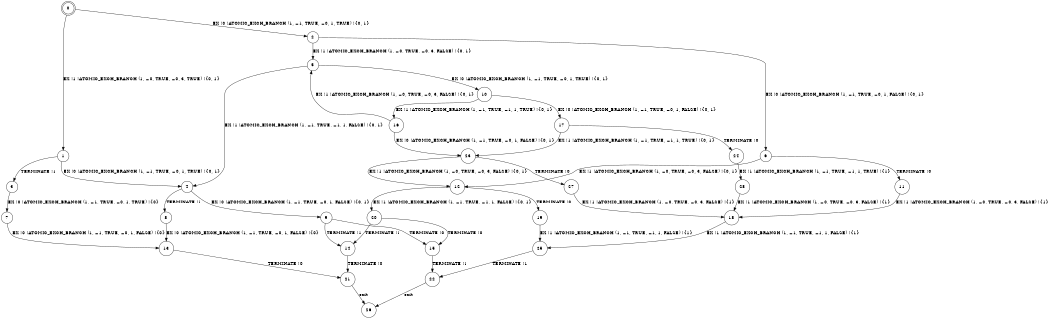 digraph BCG {
size = "7, 10.5";
center = TRUE;
node [shape = circle];
0 [peripheries = 2];
0 -> 1 [label = "EX !1 !ATOMIC_EXCH_BRANCH (1, +0, TRUE, +0, 3, TRUE) !{0, 1}"];
0 -> 2 [label = "EX !0 !ATOMIC_EXCH_BRANCH (1, +1, TRUE, +0, 1, TRUE) !{0, 1}"];
1 -> 3 [label = "TERMINATE !1"];
1 -> 4 [label = "EX !0 !ATOMIC_EXCH_BRANCH (1, +1, TRUE, +0, 1, TRUE) !{0, 1}"];
2 -> 5 [label = "EX !1 !ATOMIC_EXCH_BRANCH (1, +0, TRUE, +0, 3, FALSE) !{0, 1}"];
2 -> 6 [label = "EX !0 !ATOMIC_EXCH_BRANCH (1, +1, TRUE, +0, 1, FALSE) !{0, 1}"];
3 -> 7 [label = "EX !0 !ATOMIC_EXCH_BRANCH (1, +1, TRUE, +0, 1, TRUE) !{0}"];
4 -> 8 [label = "TERMINATE !1"];
4 -> 9 [label = "EX !0 !ATOMIC_EXCH_BRANCH (1, +1, TRUE, +0, 1, FALSE) !{0, 1}"];
5 -> 4 [label = "EX !1 !ATOMIC_EXCH_BRANCH (1, +1, TRUE, +1, 1, FALSE) !{0, 1}"];
5 -> 10 [label = "EX !0 !ATOMIC_EXCH_BRANCH (1, +1, TRUE, +0, 1, TRUE) !{0, 1}"];
6 -> 11 [label = "TERMINATE !0"];
6 -> 12 [label = "EX !1 !ATOMIC_EXCH_BRANCH (1, +0, TRUE, +0, 3, FALSE) !{0, 1}"];
7 -> 13 [label = "EX !0 !ATOMIC_EXCH_BRANCH (1, +1, TRUE, +0, 1, FALSE) !{0}"];
8 -> 13 [label = "EX !0 !ATOMIC_EXCH_BRANCH (1, +1, TRUE, +0, 1, FALSE) !{0}"];
9 -> 14 [label = "TERMINATE !1"];
9 -> 15 [label = "TERMINATE !0"];
10 -> 16 [label = "EX !1 !ATOMIC_EXCH_BRANCH (1, +1, TRUE, +1, 1, TRUE) !{0, 1}"];
10 -> 17 [label = "EX !0 !ATOMIC_EXCH_BRANCH (1, +1, TRUE, +0, 1, FALSE) !{0, 1}"];
11 -> 18 [label = "EX !1 !ATOMIC_EXCH_BRANCH (1, +0, TRUE, +0, 3, FALSE) !{1}"];
12 -> 19 [label = "TERMINATE !0"];
12 -> 20 [label = "EX !1 !ATOMIC_EXCH_BRANCH (1, +1, TRUE, +1, 1, FALSE) !{0, 1}"];
13 -> 21 [label = "TERMINATE !0"];
14 -> 21 [label = "TERMINATE !0"];
15 -> 22 [label = "TERMINATE !1"];
16 -> 5 [label = "EX !1 !ATOMIC_EXCH_BRANCH (1, +0, TRUE, +0, 3, FALSE) !{0, 1}"];
16 -> 23 [label = "EX !0 !ATOMIC_EXCH_BRANCH (1, +1, TRUE, +0, 1, FALSE) !{0, 1}"];
17 -> 24 [label = "TERMINATE !0"];
17 -> 23 [label = "EX !1 !ATOMIC_EXCH_BRANCH (1, +1, TRUE, +1, 1, TRUE) !{0, 1}"];
18 -> 25 [label = "EX !1 !ATOMIC_EXCH_BRANCH (1, +1, TRUE, +1, 1, FALSE) !{1}"];
19 -> 25 [label = "EX !1 !ATOMIC_EXCH_BRANCH (1, +1, TRUE, +1, 1, FALSE) !{1}"];
20 -> 14 [label = "TERMINATE !1"];
20 -> 15 [label = "TERMINATE !0"];
21 -> 26 [label = "exit"];
22 -> 26 [label = "exit"];
23 -> 27 [label = "TERMINATE !0"];
23 -> 12 [label = "EX !1 !ATOMIC_EXCH_BRANCH (1, +0, TRUE, +0, 3, FALSE) !{0, 1}"];
24 -> 28 [label = "EX !1 !ATOMIC_EXCH_BRANCH (1, +1, TRUE, +1, 1, TRUE) !{1}"];
25 -> 22 [label = "TERMINATE !1"];
27 -> 18 [label = "EX !1 !ATOMIC_EXCH_BRANCH (1, +0, TRUE, +0, 3, FALSE) !{1}"];
28 -> 18 [label = "EX !1 !ATOMIC_EXCH_BRANCH (1, +0, TRUE, +0, 3, FALSE) !{1}"];
}
